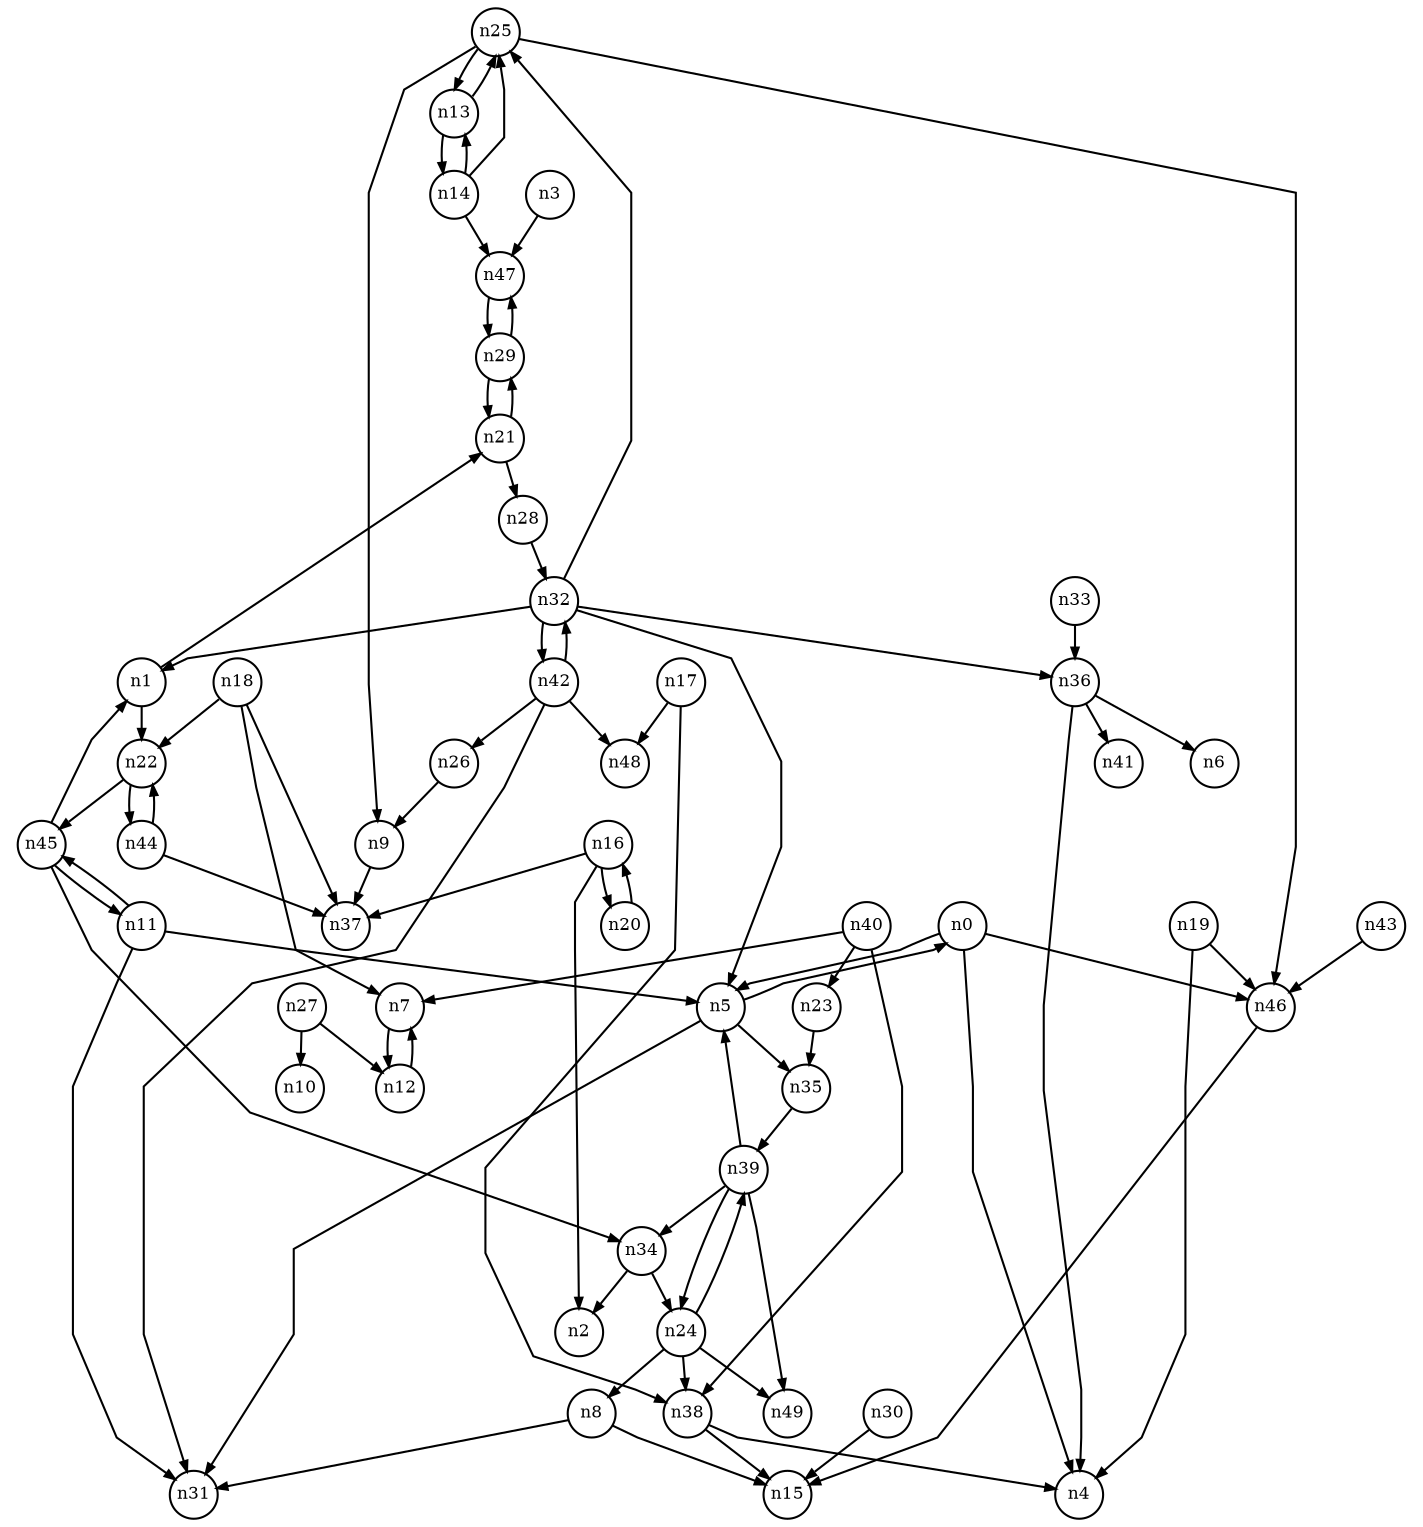 digraph G{
splines=polyline;
ranksep=0.22;
nodesep=0.22;
nodesize=0.16;
fontsize=8
edge [arrowsize=0.5]
node [fontsize=8 shape=circle width=0.32 fixedsize=shape];

n0 -> n4
n0 -> n46
n0 -> n5
n46 -> n15
n21 -> n28
n21 -> n29
n1 -> n21
n1 -> n22
n22 -> n44
n22 -> n45
n47 -> n29
n3 -> n47
n5 -> n0
n5 -> n31
n5 -> n35
n35 -> n39
n12 -> n7
n7 -> n12
n8 -> n15
n8 -> n31
n9 -> n37
n11 -> n5
n11 -> n31
n11 -> n45
n14 -> n25
n14 -> n47
n14 -> n13
n13 -> n14
n13 -> n25
n25 -> n9
n25 -> n46
n25 -> n13
n16 -> n2
n16 -> n20
n16 -> n37
n20 -> n16
n38 -> n4
n38 -> n15
n17 -> n38
n17 -> n48
n18 -> n7
n18 -> n22
n18 -> n37
n19 -> n4
n19 -> n46
n28 -> n32
n44 -> n37
n44 -> n22
n23 -> n35
n24 -> n8
n24 -> n38
n24 -> n39
n24 -> n49
n39 -> n5
n39 -> n34
n39 -> n49
n39 -> n24
n26 -> n9
n27 -> n10
n27 -> n12
n29 -> n21
n29 -> n47
n30 -> n15
n32 -> n1
n32 -> n5
n32 -> n25
n32 -> n36
n32 -> n42
n36 -> n4
n36 -> n6
n36 -> n41
n42 -> n26
n42 -> n31
n42 -> n48
n42 -> n32
n33 -> n36
n34 -> n2
n34 -> n24
n40 -> n7
n40 -> n23
n40 -> n38
n43 -> n46
n45 -> n1
n45 -> n11
n45 -> n34
}
